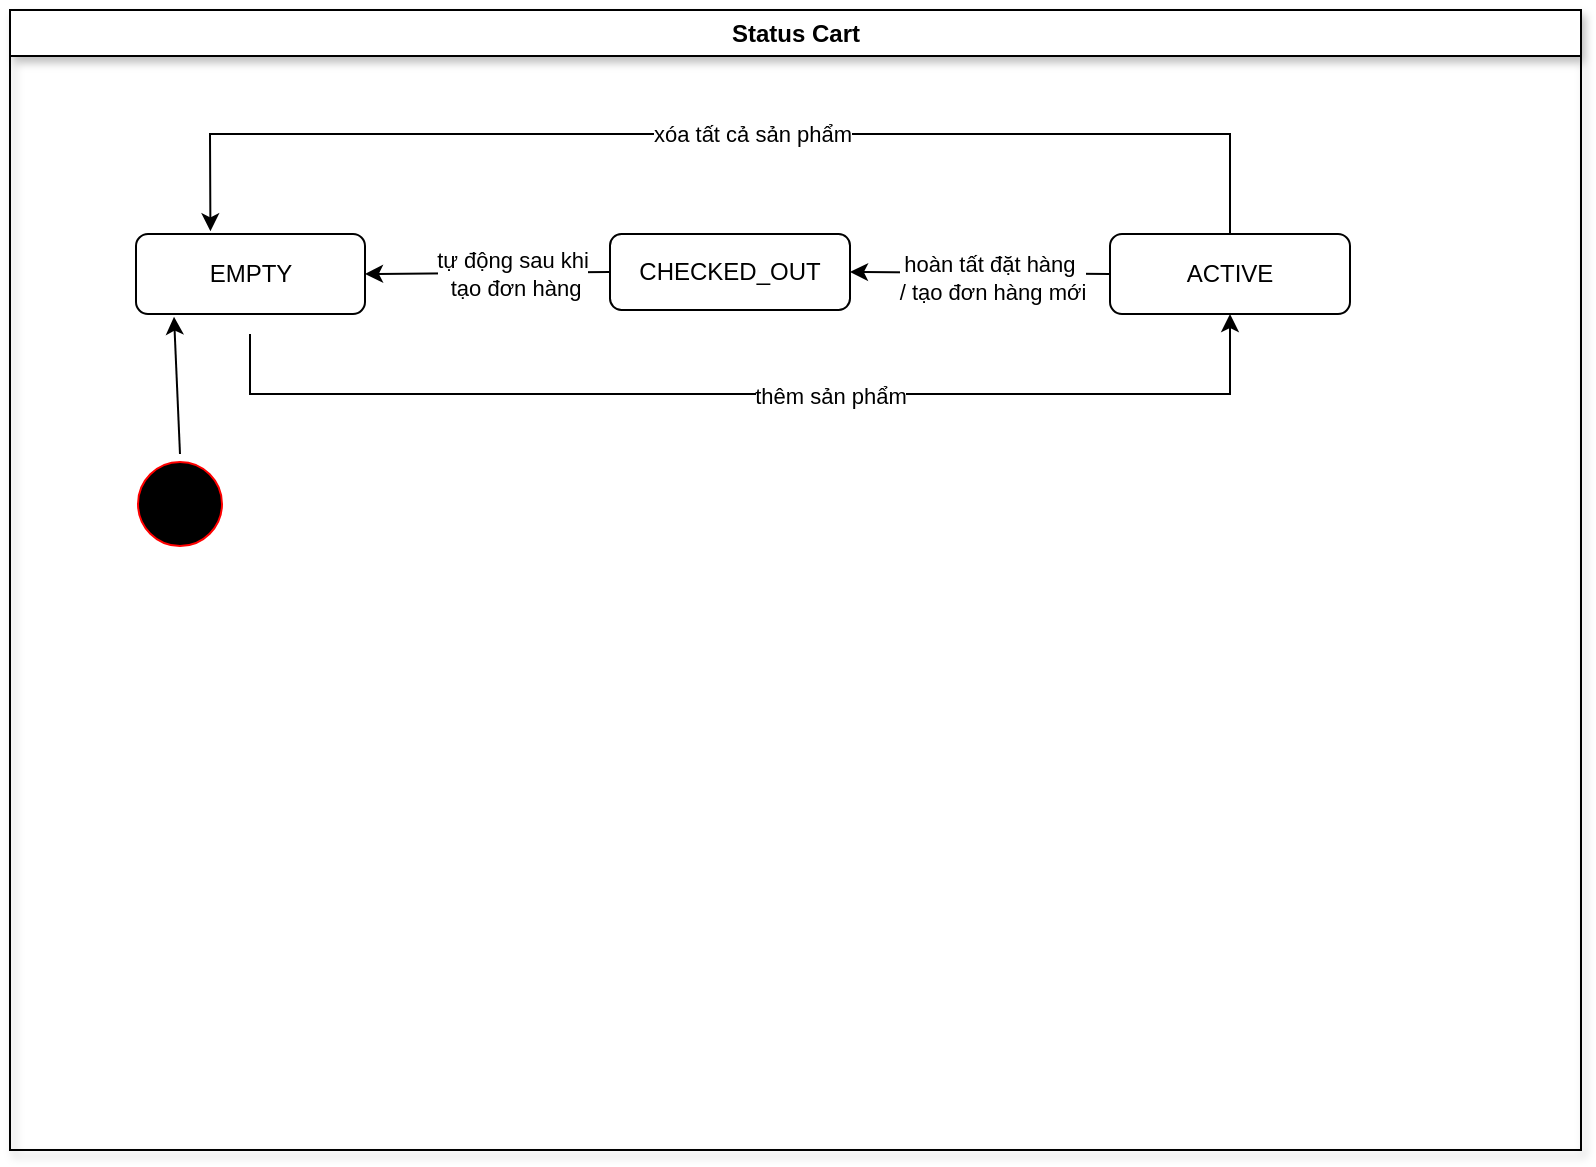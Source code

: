 <mxfile version="26.2.13">
  <diagram name="Page-1" id="kZpzCHdwkky1866xyNUm">
    <mxGraphModel dx="1130" dy="580" grid="1" gridSize="10" guides="1" tooltips="1" connect="1" arrows="1" fold="1" page="1" pageScale="1" pageWidth="850" pageHeight="1100" math="0" shadow="0">
      <root>
        <mxCell id="0" />
        <mxCell id="1" parent="0" />
        <mxCell id="fuhSDwGU7RZI67mXa5Rf-1" value="Status Cart" style="swimlane;whiteSpace=wrap;shadow=1;" vertex="1" parent="1">
          <mxGeometry x="280" y="128" width="785.5" height="570" as="geometry" />
        </mxCell>
        <mxCell id="fuhSDwGU7RZI67mXa5Rf-2" value="" style="ellipse;shape=startState;fillColor=#000000;strokeColor=#ff0000;" vertex="1" parent="fuhSDwGU7RZI67mXa5Rf-1">
          <mxGeometry x="60" y="222" width="50" height="50" as="geometry" />
        </mxCell>
        <mxCell id="fuhSDwGU7RZI67mXa5Rf-3" value="EMPTY" style="rounded=1;whiteSpace=wrap;html=1;" vertex="1" parent="fuhSDwGU7RZI67mXa5Rf-1">
          <mxGeometry x="63" y="112" width="114.5" height="40" as="geometry" />
        </mxCell>
        <mxCell id="fuhSDwGU7RZI67mXa5Rf-4" value="" style="endArrow=classic;html=1;rounded=0;exitX=0.5;exitY=0;exitDx=0;exitDy=0;entryX=0.166;entryY=1.034;entryDx=0;entryDy=0;entryPerimeter=0;" edge="1" parent="fuhSDwGU7RZI67mXa5Rf-1" source="fuhSDwGU7RZI67mXa5Rf-2" target="fuhSDwGU7RZI67mXa5Rf-3">
          <mxGeometry width="50" height="50" relative="1" as="geometry">
            <mxPoint x="175.5" y="322" as="sourcePoint" />
            <mxPoint x="370" y="173" as="targetPoint" />
          </mxGeometry>
        </mxCell>
        <mxCell id="fuhSDwGU7RZI67mXa5Rf-11" value="ACTIVE" style="rounded=1;whiteSpace=wrap;html=1;" vertex="1" parent="fuhSDwGU7RZI67mXa5Rf-1">
          <mxGeometry x="550" y="112" width="120" height="40" as="geometry" />
        </mxCell>
        <mxCell id="fuhSDwGU7RZI67mXa5Rf-12" value="" style="endArrow=classic;html=1;rounded=0;entryX=0.5;entryY=1;entryDx=0;entryDy=0;" edge="1" parent="fuhSDwGU7RZI67mXa5Rf-1" target="fuhSDwGU7RZI67mXa5Rf-11">
          <mxGeometry width="50" height="50" relative="1" as="geometry">
            <mxPoint x="120" y="162" as="sourcePoint" />
            <mxPoint x="510" y="212" as="targetPoint" />
            <Array as="points">
              <mxPoint x="120" y="192" />
              <mxPoint x="610" y="192" />
            </Array>
          </mxGeometry>
        </mxCell>
        <mxCell id="fuhSDwGU7RZI67mXa5Rf-13" value="thêm sản phẩm" style="edgeLabel;html=1;align=center;verticalAlign=middle;resizable=0;points=[];" vertex="1" connectable="0" parent="fuhSDwGU7RZI67mXa5Rf-12">
          <mxGeometry x="0.143" y="-1" relative="1" as="geometry">
            <mxPoint as="offset" />
          </mxGeometry>
        </mxCell>
        <mxCell id="fuhSDwGU7RZI67mXa5Rf-14" value="" style="endArrow=classic;html=1;rounded=0;exitX=0.5;exitY=0;exitDx=0;exitDy=0;entryX=0.325;entryY=-0.034;entryDx=0;entryDy=0;entryPerimeter=0;" edge="1" parent="fuhSDwGU7RZI67mXa5Rf-1" source="fuhSDwGU7RZI67mXa5Rf-11" target="fuhSDwGU7RZI67mXa5Rf-3">
          <mxGeometry width="50" height="50" relative="1" as="geometry">
            <mxPoint x="420" y="162" as="sourcePoint" />
            <mxPoint x="360" y="130" as="targetPoint" />
            <Array as="points">
              <mxPoint x="610" y="62" />
              <mxPoint x="100" y="62" />
            </Array>
          </mxGeometry>
        </mxCell>
        <mxCell id="fuhSDwGU7RZI67mXa5Rf-15" value="xóa tất cả sản phẩm" style="edgeLabel;html=1;align=center;verticalAlign=middle;resizable=0;points=[];" vertex="1" connectable="0" parent="fuhSDwGU7RZI67mXa5Rf-14">
          <mxGeometry x="-0.048" relative="1" as="geometry">
            <mxPoint as="offset" />
          </mxGeometry>
        </mxCell>
        <mxCell id="fuhSDwGU7RZI67mXa5Rf-16" value="CHECKED_OUT" style="rounded=1;whiteSpace=wrap;html=1;" vertex="1" parent="fuhSDwGU7RZI67mXa5Rf-1">
          <mxGeometry x="300" y="112" width="120" height="38" as="geometry" />
        </mxCell>
        <mxCell id="fuhSDwGU7RZI67mXa5Rf-17" value="" style="endArrow=classic;html=1;rounded=0;entryX=1;entryY=0.5;entryDx=0;entryDy=0;exitX=0;exitY=0.5;exitDx=0;exitDy=0;" edge="1" parent="fuhSDwGU7RZI67mXa5Rf-1" source="fuhSDwGU7RZI67mXa5Rf-11" target="fuhSDwGU7RZI67mXa5Rf-16">
          <mxGeometry width="50" height="50" relative="1" as="geometry">
            <mxPoint x="540" y="292" as="sourcePoint" />
            <mxPoint x="590" y="242" as="targetPoint" />
          </mxGeometry>
        </mxCell>
        <mxCell id="fuhSDwGU7RZI67mXa5Rf-18" value="hoàn tất đặt hàng&amp;nbsp;&lt;div&gt;/ tạo đơn hàng mới&lt;/div&gt;" style="edgeLabel;html=1;align=center;verticalAlign=middle;resizable=0;points=[];" vertex="1" connectable="0" parent="fuhSDwGU7RZI67mXa5Rf-17">
          <mxGeometry x="-0.085" y="2" relative="1" as="geometry">
            <mxPoint as="offset" />
          </mxGeometry>
        </mxCell>
        <mxCell id="fuhSDwGU7RZI67mXa5Rf-19" value="" style="endArrow=classic;html=1;rounded=0;entryX=1;entryY=0.5;entryDx=0;entryDy=0;exitX=0;exitY=0.5;exitDx=0;exitDy=0;" edge="1" parent="fuhSDwGU7RZI67mXa5Rf-1" source="fuhSDwGU7RZI67mXa5Rf-16" target="fuhSDwGU7RZI67mXa5Rf-3">
          <mxGeometry width="50" height="50" relative="1" as="geometry">
            <mxPoint x="540" y="292" as="sourcePoint" />
            <mxPoint x="590" y="242" as="targetPoint" />
          </mxGeometry>
        </mxCell>
        <mxCell id="fuhSDwGU7RZI67mXa5Rf-20" value="tự động sau khi&lt;div&gt;&amp;nbsp;tạo đơn hàng&lt;/div&gt;" style="edgeLabel;html=1;align=center;verticalAlign=middle;resizable=0;points=[];" vertex="1" connectable="0" parent="fuhSDwGU7RZI67mXa5Rf-19">
          <mxGeometry x="-0.197" relative="1" as="geometry">
            <mxPoint as="offset" />
          </mxGeometry>
        </mxCell>
      </root>
    </mxGraphModel>
  </diagram>
</mxfile>

